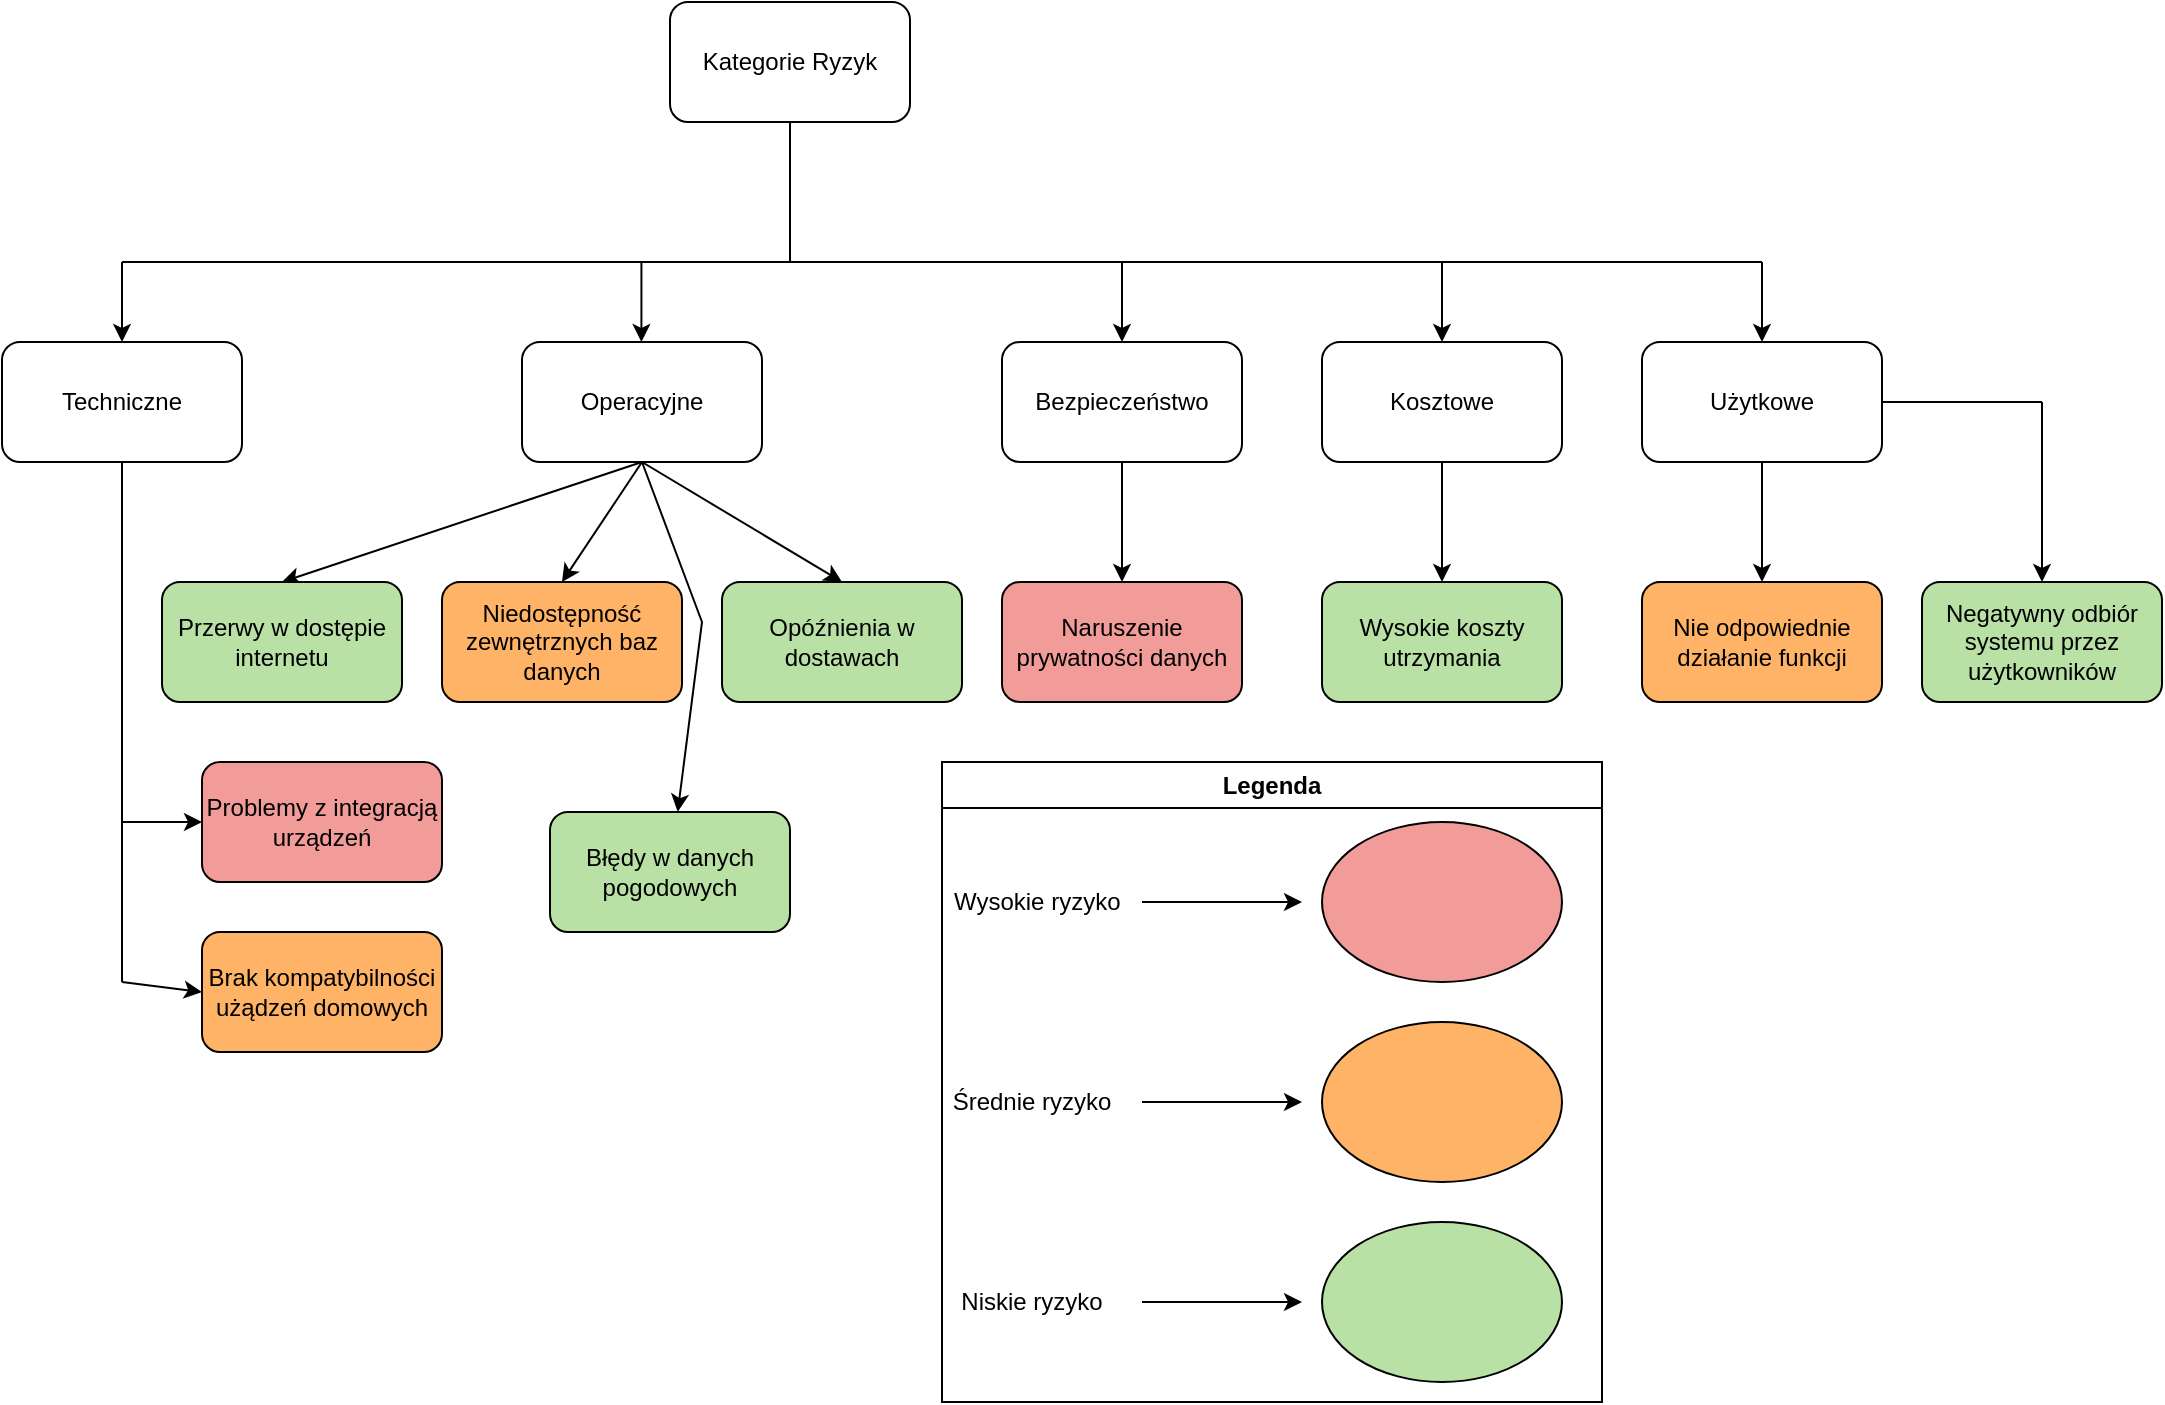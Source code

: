 <mxfile version="25.0.1">
  <diagram name="Strona-1" id="WIrxfmjgN3eJaldT--1V">
    <mxGraphModel dx="1674" dy="754" grid="1" gridSize="10" guides="1" tooltips="1" connect="1" arrows="1" fold="1" page="1" pageScale="1" pageWidth="827" pageHeight="1169" math="0" shadow="0">
      <root>
        <mxCell id="0" />
        <mxCell id="1" parent="0" />
        <mxCell id="ODh3qWqFjgYjW_nZ7udq-1" value="Kategorie Ryzyk" style="rounded=1;whiteSpace=wrap;html=1;" parent="1" vertex="1">
          <mxGeometry x="354" y="30" width="120" height="60" as="geometry" />
        </mxCell>
        <mxCell id="ODh3qWqFjgYjW_nZ7udq-2" value="" style="endArrow=none;html=1;rounded=0;entryX=0.5;entryY=1;entryDx=0;entryDy=0;" parent="1" target="ODh3qWqFjgYjW_nZ7udq-1" edge="1">
          <mxGeometry width="50" height="50" relative="1" as="geometry">
            <mxPoint x="414" y="160" as="sourcePoint" />
            <mxPoint x="530" y="180" as="targetPoint" />
          </mxGeometry>
        </mxCell>
        <mxCell id="ODh3qWqFjgYjW_nZ7udq-3" value="Techniczne" style="rounded=1;whiteSpace=wrap;html=1;" parent="1" vertex="1">
          <mxGeometry x="20" y="200" width="120" height="60" as="geometry" />
        </mxCell>
        <mxCell id="ODh3qWqFjgYjW_nZ7udq-4" value="Kosztowe" style="rounded=1;whiteSpace=wrap;html=1;" parent="1" vertex="1">
          <mxGeometry x="680" y="200" width="120" height="60" as="geometry" />
        </mxCell>
        <mxCell id="ODh3qWqFjgYjW_nZ7udq-5" value="Bezpieczeństwo" style="rounded=1;whiteSpace=wrap;html=1;" parent="1" vertex="1">
          <mxGeometry x="520" y="200" width="120" height="60" as="geometry" />
        </mxCell>
        <mxCell id="ODh3qWqFjgYjW_nZ7udq-6" value="Operacyjne" style="rounded=1;whiteSpace=wrap;html=1;" parent="1" vertex="1">
          <mxGeometry x="280" y="200" width="120" height="60" as="geometry" />
        </mxCell>
        <mxCell id="ODh3qWqFjgYjW_nZ7udq-7" value="" style="endArrow=none;html=1;rounded=0;" parent="1" edge="1">
          <mxGeometry width="50" height="50" relative="1" as="geometry">
            <mxPoint x="80" y="160" as="sourcePoint" />
            <mxPoint x="900" y="160" as="targetPoint" />
          </mxGeometry>
        </mxCell>
        <mxCell id="ODh3qWqFjgYjW_nZ7udq-8" value="" style="endArrow=classic;html=1;rounded=0;entryX=0.5;entryY=0;entryDx=0;entryDy=0;" parent="1" target="ODh3qWqFjgYjW_nZ7udq-5" edge="1">
          <mxGeometry width="50" height="50" relative="1" as="geometry">
            <mxPoint x="580" y="160" as="sourcePoint" />
            <mxPoint x="530" y="100" as="targetPoint" />
          </mxGeometry>
        </mxCell>
        <mxCell id="ODh3qWqFjgYjW_nZ7udq-9" value="" style="endArrow=classic;html=1;rounded=0;entryX=0.5;entryY=0;entryDx=0;entryDy=0;" parent="1" target="ODh3qWqFjgYjW_nZ7udq-4" edge="1">
          <mxGeometry width="50" height="50" relative="1" as="geometry">
            <mxPoint x="740" y="160" as="sourcePoint" />
            <mxPoint x="530" y="100" as="targetPoint" />
          </mxGeometry>
        </mxCell>
        <mxCell id="ODh3qWqFjgYjW_nZ7udq-10" value="" style="endArrow=classic;html=1;rounded=0;entryX=0.5;entryY=0;entryDx=0;entryDy=0;" parent="1" edge="1">
          <mxGeometry width="50" height="50" relative="1" as="geometry">
            <mxPoint x="339.71" y="160" as="sourcePoint" />
            <mxPoint x="339.71" y="200" as="targetPoint" />
          </mxGeometry>
        </mxCell>
        <mxCell id="ODh3qWqFjgYjW_nZ7udq-11" value="" style="endArrow=classic;html=1;rounded=0;entryX=0.5;entryY=0;entryDx=0;entryDy=0;" parent="1" target="ODh3qWqFjgYjW_nZ7udq-3" edge="1">
          <mxGeometry width="50" height="50" relative="1" as="geometry">
            <mxPoint x="80" y="160" as="sourcePoint" />
            <mxPoint x="530" y="100" as="targetPoint" />
          </mxGeometry>
        </mxCell>
        <mxCell id="ODh3qWqFjgYjW_nZ7udq-12" value="" style="endArrow=classic;html=1;rounded=0;exitX=0.5;exitY=1;exitDx=0;exitDy=0;" parent="1" source="ODh3qWqFjgYjW_nZ7udq-4" edge="1">
          <mxGeometry width="50" height="50" relative="1" as="geometry">
            <mxPoint x="480" y="150" as="sourcePoint" />
            <mxPoint x="740" y="320" as="targetPoint" />
          </mxGeometry>
        </mxCell>
        <mxCell id="ODh3qWqFjgYjW_nZ7udq-13" value="" style="endArrow=classic;html=1;rounded=0;exitX=0.5;exitY=1;exitDx=0;exitDy=0;" parent="1" source="ODh3qWqFjgYjW_nZ7udq-5" edge="1">
          <mxGeometry width="50" height="50" relative="1" as="geometry">
            <mxPoint x="520" y="150" as="sourcePoint" />
            <mxPoint x="580" y="320" as="targetPoint" />
          </mxGeometry>
        </mxCell>
        <mxCell id="ODh3qWqFjgYjW_nZ7udq-14" value="Wysokie koszty utrzymania" style="rounded=1;whiteSpace=wrap;html=1;fillColor=#B9E0A5;" parent="1" vertex="1">
          <mxGeometry x="680" y="320" width="120" height="60" as="geometry" />
        </mxCell>
        <mxCell id="ODh3qWqFjgYjW_nZ7udq-15" value="Naruszenie prywatności danych" style="rounded=1;whiteSpace=wrap;html=1;fillColor=#F19C99;" parent="1" vertex="1">
          <mxGeometry x="520" y="320" width="120" height="60" as="geometry" />
        </mxCell>
        <mxCell id="ODh3qWqFjgYjW_nZ7udq-16" value="" style="endArrow=classic;html=1;rounded=0;exitX=0.5;exitY=1;exitDx=0;exitDy=0;entryX=0.5;entryY=0;entryDx=0;entryDy=0;" parent="1" source="ODh3qWqFjgYjW_nZ7udq-6" target="ODh3qWqFjgYjW_nZ7udq-20" edge="1">
          <mxGeometry width="50" height="50" relative="1" as="geometry">
            <mxPoint x="170" y="270" as="sourcePoint" />
            <mxPoint x="420" y="320" as="targetPoint" />
          </mxGeometry>
        </mxCell>
        <mxCell id="ODh3qWqFjgYjW_nZ7udq-17" value="" style="endArrow=classic;html=1;rounded=0;entryX=0.5;entryY=0;entryDx=0;entryDy=0;" parent="1" target="ODh3qWqFjgYjW_nZ7udq-19" edge="1">
          <mxGeometry width="50" height="50" relative="1" as="geometry">
            <mxPoint x="340" y="260" as="sourcePoint" />
            <mxPoint x="260" y="320" as="targetPoint" />
          </mxGeometry>
        </mxCell>
        <mxCell id="ODh3qWqFjgYjW_nZ7udq-19" value="Przerwy w dostępie internetu" style="rounded=1;whiteSpace=wrap;html=1;fillColor=#B9E0A5;" parent="1" vertex="1">
          <mxGeometry x="100" y="320" width="120" height="60" as="geometry" />
        </mxCell>
        <mxCell id="ODh3qWqFjgYjW_nZ7udq-20" value="Opóźnienia w dostawach" style="rounded=1;whiteSpace=wrap;html=1;fillColor=#B9E0A5;" parent="1" vertex="1">
          <mxGeometry x="380" y="320" width="120" height="60" as="geometry" />
        </mxCell>
        <mxCell id="ODh3qWqFjgYjW_nZ7udq-21" value="" style="endArrow=none;html=1;rounded=0;entryX=0.5;entryY=1;entryDx=0;entryDy=0;" parent="1" target="ODh3qWqFjgYjW_nZ7udq-3" edge="1">
          <mxGeometry width="50" height="50" relative="1" as="geometry">
            <mxPoint x="80" y="520" as="sourcePoint" />
            <mxPoint x="90" y="310" as="targetPoint" />
          </mxGeometry>
        </mxCell>
        <mxCell id="ODh3qWqFjgYjW_nZ7udq-22" value="Problemy z integracją urządzeń" style="rounded=1;whiteSpace=wrap;html=1;fillColor=#F19C99;" parent="1" vertex="1">
          <mxGeometry x="120" y="410" width="120" height="60" as="geometry" />
        </mxCell>
        <mxCell id="ODh3qWqFjgYjW_nZ7udq-23" value="Błędy w danych pogodowych" style="rounded=1;whiteSpace=wrap;html=1;fillColor=#B9E0A5;" parent="1" vertex="1">
          <mxGeometry x="294" y="435" width="120" height="60" as="geometry" />
        </mxCell>
        <mxCell id="ODh3qWqFjgYjW_nZ7udq-24" value="" style="endArrow=classic;html=1;rounded=0;entryX=0;entryY=0.5;entryDx=0;entryDy=0;" parent="1" target="ODh3qWqFjgYjW_nZ7udq-22" edge="1">
          <mxGeometry width="50" height="50" relative="1" as="geometry">
            <mxPoint x="80" y="440" as="sourcePoint" />
            <mxPoint x="430" y="390" as="targetPoint" />
          </mxGeometry>
        </mxCell>
        <mxCell id="ODh3qWqFjgYjW_nZ7udq-25" value="" style="endArrow=classic;html=1;rounded=0;exitX=0.5;exitY=1;exitDx=0;exitDy=0;" parent="1" target="ODh3qWqFjgYjW_nZ7udq-23" edge="1" source="ODh3qWqFjgYjW_nZ7udq-6">
          <mxGeometry width="50" height="50" relative="1" as="geometry">
            <mxPoint x="80" y="520" as="sourcePoint" />
            <mxPoint x="430" y="390" as="targetPoint" />
            <Array as="points">
              <mxPoint x="370" y="340" />
            </Array>
          </mxGeometry>
        </mxCell>
        <mxCell id="KFxyEe2gycVbwGieMdKW-2" value="" style="endArrow=classic;html=1;rounded=0;entryX=0.5;entryY=0;entryDx=0;entryDy=0;" parent="1" target="KFxyEe2gycVbwGieMdKW-3" edge="1">
          <mxGeometry width="50" height="50" relative="1" as="geometry">
            <mxPoint x="900" y="160" as="sourcePoint" />
            <mxPoint x="870" y="190" as="targetPoint" />
          </mxGeometry>
        </mxCell>
        <mxCell id="KFxyEe2gycVbwGieMdKW-3" value="Użytkowe" style="rounded=1;whiteSpace=wrap;html=1;" parent="1" vertex="1">
          <mxGeometry x="840" y="200" width="120" height="60" as="geometry" />
        </mxCell>
        <mxCell id="KFxyEe2gycVbwGieMdKW-4" value="Brak kompatybilności użądzeń domowych" style="rounded=1;whiteSpace=wrap;html=1;fillColor=#FFB366;" parent="1" vertex="1">
          <mxGeometry x="120" y="495" width="120" height="60" as="geometry" />
        </mxCell>
        <mxCell id="KFxyEe2gycVbwGieMdKW-5" value="" style="endArrow=classic;html=1;rounded=0;entryX=0;entryY=0.5;entryDx=0;entryDy=0;" parent="1" target="KFxyEe2gycVbwGieMdKW-4" edge="1">
          <mxGeometry width="50" height="50" relative="1" as="geometry">
            <mxPoint x="80" y="520" as="sourcePoint" />
            <mxPoint x="440" y="360" as="targetPoint" />
          </mxGeometry>
        </mxCell>
        <mxCell id="KFxyEe2gycVbwGieMdKW-6" value="" style="endArrow=classic;html=1;rounded=0;" parent="1" edge="1">
          <mxGeometry width="50" height="50" relative="1" as="geometry">
            <mxPoint x="340" y="260" as="sourcePoint" />
            <mxPoint x="300" y="320" as="targetPoint" />
          </mxGeometry>
        </mxCell>
        <mxCell id="KFxyEe2gycVbwGieMdKW-7" value="Niedostępność zewnętrznych baz danych" style="rounded=1;whiteSpace=wrap;html=1;fillColor=#FFB366;" parent="1" vertex="1">
          <mxGeometry x="240" y="320" width="120" height="60" as="geometry" />
        </mxCell>
        <mxCell id="KFxyEe2gycVbwGieMdKW-8" value="" style="endArrow=classic;html=1;rounded=0;exitX=0.5;exitY=1;exitDx=0;exitDy=0;" parent="1" source="KFxyEe2gycVbwGieMdKW-3" edge="1">
          <mxGeometry width="50" height="50" relative="1" as="geometry">
            <mxPoint x="390" y="410" as="sourcePoint" />
            <mxPoint x="900" y="320" as="targetPoint" />
          </mxGeometry>
        </mxCell>
        <mxCell id="KFxyEe2gycVbwGieMdKW-9" value="Nie odpowiednie działanie funkcji" style="rounded=1;whiteSpace=wrap;html=1;fillColor=#FFB366;" parent="1" vertex="1">
          <mxGeometry x="840" y="320" width="120" height="60" as="geometry" />
        </mxCell>
        <mxCell id="KFxyEe2gycVbwGieMdKW-10" value="" style="endArrow=classic;html=1;rounded=0;entryX=0.5;entryY=0;entryDx=0;entryDy=0;" parent="1" target="KFxyEe2gycVbwGieMdKW-12" edge="1">
          <mxGeometry width="50" height="50" relative="1" as="geometry">
            <mxPoint x="1040" y="230" as="sourcePoint" />
            <mxPoint x="1080" y="200" as="targetPoint" />
          </mxGeometry>
        </mxCell>
        <mxCell id="KFxyEe2gycVbwGieMdKW-11" value="" style="endArrow=none;html=1;rounded=0;" parent="1" edge="1">
          <mxGeometry width="50" height="50" relative="1" as="geometry">
            <mxPoint x="960" y="230" as="sourcePoint" />
            <mxPoint x="1040" y="230" as="targetPoint" />
          </mxGeometry>
        </mxCell>
        <mxCell id="KFxyEe2gycVbwGieMdKW-12" value="Negatywny odbiór systemu przez użytkowników" style="rounded=1;whiteSpace=wrap;html=1;fillColor=#B9E0A5;" parent="1" vertex="1">
          <mxGeometry x="980" y="320" width="120" height="60" as="geometry" />
        </mxCell>
        <mxCell id="KFxyEe2gycVbwGieMdKW-13" value="" style="ellipse;whiteSpace=wrap;html=1;fillColor=#F19C99;" parent="1" vertex="1">
          <mxGeometry x="680" y="440" width="120" height="80" as="geometry" />
        </mxCell>
        <mxCell id="KFxyEe2gycVbwGieMdKW-14" value="" style="ellipse;whiteSpace=wrap;html=1;fillColor=#FFB366;" parent="1" vertex="1">
          <mxGeometry x="680" y="540" width="120" height="80" as="geometry" />
        </mxCell>
        <mxCell id="KFxyEe2gycVbwGieMdKW-15" value="" style="ellipse;whiteSpace=wrap;html=1;fillColor=#B9E0A5;" parent="1" vertex="1">
          <mxGeometry x="680" y="640" width="120" height="80" as="geometry" />
        </mxCell>
        <mxCell id="KFxyEe2gycVbwGieMdKW-16" value="Wysokie ryzyko" style="text;strokeColor=none;fillColor=none;align=left;verticalAlign=middle;spacingLeft=4;spacingRight=4;overflow=hidden;points=[[0,0.5],[1,0.5]];portConstraint=eastwest;rotatable=0;whiteSpace=wrap;html=1;" parent="1" vertex="1">
          <mxGeometry x="490" y="465" width="120" height="30" as="geometry" />
        </mxCell>
        <mxCell id="KFxyEe2gycVbwGieMdKW-17" value="Średnie ryzyko" style="text;html=1;align=center;verticalAlign=middle;whiteSpace=wrap;rounded=0;" parent="1" vertex="1">
          <mxGeometry x="490" y="565" width="90" height="30" as="geometry" />
        </mxCell>
        <mxCell id="KFxyEe2gycVbwGieMdKW-18" value="Niskie ryzyko" style="text;html=1;align=center;verticalAlign=middle;whiteSpace=wrap;rounded=0;" parent="1" vertex="1">
          <mxGeometry x="495" y="665" width="80" height="30" as="geometry" />
        </mxCell>
        <mxCell id="KFxyEe2gycVbwGieMdKW-19" value="" style="endArrow=classic;html=1;rounded=0;" parent="1" edge="1">
          <mxGeometry width="50" height="50" relative="1" as="geometry">
            <mxPoint x="590" y="480" as="sourcePoint" />
            <mxPoint x="670" y="480" as="targetPoint" />
          </mxGeometry>
        </mxCell>
        <mxCell id="KFxyEe2gycVbwGieMdKW-20" value="" style="endArrow=classic;html=1;rounded=0;" parent="1" edge="1">
          <mxGeometry width="50" height="50" relative="1" as="geometry">
            <mxPoint x="590" y="580" as="sourcePoint" />
            <mxPoint x="670" y="580" as="targetPoint" />
          </mxGeometry>
        </mxCell>
        <mxCell id="KFxyEe2gycVbwGieMdKW-21" value="" style="endArrow=classic;html=1;rounded=0;" parent="1" edge="1">
          <mxGeometry width="50" height="50" relative="1" as="geometry">
            <mxPoint x="590" y="680" as="sourcePoint" />
            <mxPoint x="670" y="680" as="targetPoint" />
          </mxGeometry>
        </mxCell>
        <mxCell id="KFxyEe2gycVbwGieMdKW-25" value="Legenda" style="swimlane;whiteSpace=wrap;html=1;" parent="1" vertex="1">
          <mxGeometry x="490" y="410" width="330" height="320" as="geometry" />
        </mxCell>
      </root>
    </mxGraphModel>
  </diagram>
</mxfile>
